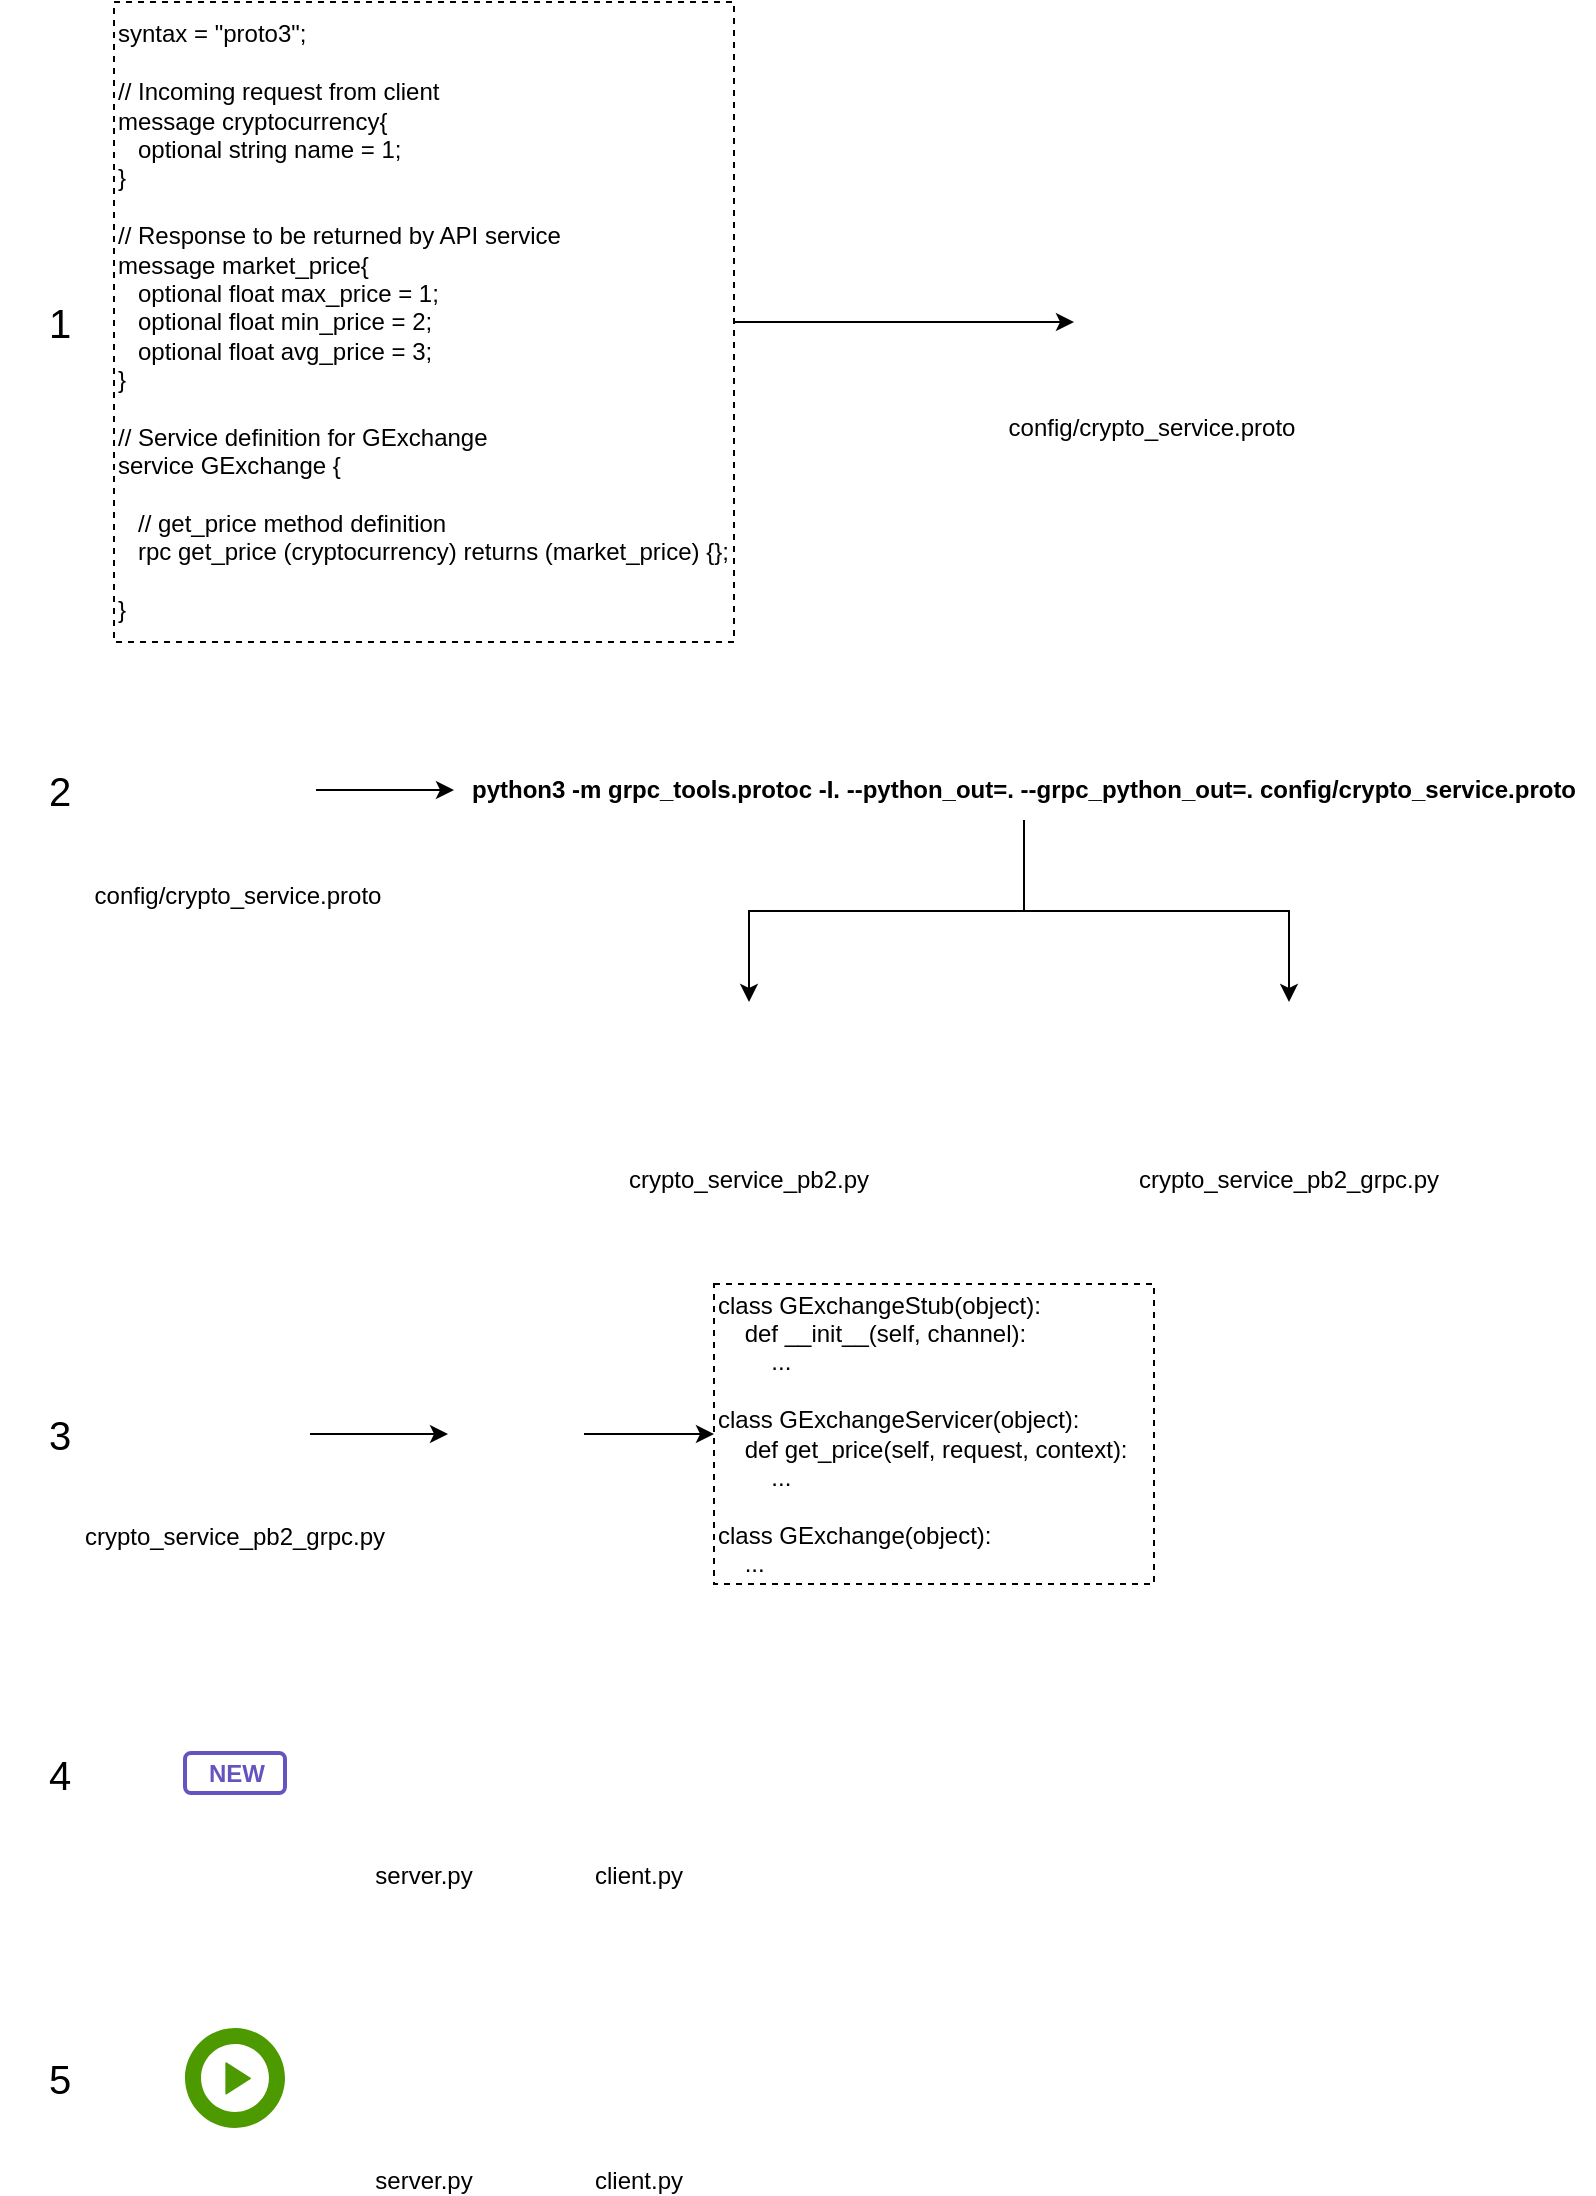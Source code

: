 <mxfile version="17.1.4" type="google"><diagram id="Us9XDWBfYB0ZOg9B9DAc" name="Page-1"><mxGraphModel grid="1" gridSize="10" guides="1" tooltips="1" connect="1" arrows="1" page="1" fold="1" pageScale="1" pageWidth="827" pageHeight="1169" math="0" shadow="0"><root><mxCell id="0"/><mxCell id="1" parent="0"/><mxCell id="mP17nWHULcDVBmDYFIAL-2" style="edgeStyle=orthogonalEdgeStyle;rounded=0;orthogonalLoop=1;jettySize=auto;html=1;exitX=1;exitY=0.5;exitDx=0;exitDy=0;entryX=0;entryY=0.5;entryDx=0;entryDy=0;" edge="1" parent="1" source="mP17nWHULcDVBmDYFIAL-1" target="mP17nWHULcDVBmDYFIAL-3"><mxGeometry relative="1" as="geometry"><mxPoint x="207" y="401" as="targetPoint"/></mxGeometry></mxCell><mxCell id="mP17nWHULcDVBmDYFIAL-1" value="config/crypto_service.proto" style="shape=image;verticalLabelPosition=bottom;labelBackgroundColor=default;verticalAlign=top;aspect=fixed;imageAspect=0;image=https://www.file-extension.info/images/resource/formats/proto.png;" vertex="1" parent="1"><mxGeometry x="80" y="362" width="78" height="78" as="geometry"/></mxCell><mxCell id="mP17nWHULcDVBmDYFIAL-4" style="edgeStyle=orthogonalEdgeStyle;rounded=0;orthogonalLoop=1;jettySize=auto;html=1;exitX=0.5;exitY=1;exitDx=0;exitDy=0;entryX=0.5;entryY=0;entryDx=0;entryDy=0;" edge="1" parent="1" source="mP17nWHULcDVBmDYFIAL-3" target="mP17nWHULcDVBmDYFIAL-5"><mxGeometry relative="1" as="geometry"><mxPoint x="512" y="487" as="targetPoint"/></mxGeometry></mxCell><mxCell id="mP17nWHULcDVBmDYFIAL-6" style="edgeStyle=orthogonalEdgeStyle;rounded=0;orthogonalLoop=1;jettySize=auto;html=1;exitX=0.5;exitY=1;exitDx=0;exitDy=0;entryX=0.5;entryY=0;entryDx=0;entryDy=0;" edge="1" parent="1" source="mP17nWHULcDVBmDYFIAL-3" target="mP17nWHULcDVBmDYFIAL-7"><mxGeometry relative="1" as="geometry"><mxPoint x="647" y="487" as="targetPoint"/></mxGeometry></mxCell><mxCell id="mP17nWHULcDVBmDYFIAL-3" value="python3 -m grpc_tools.protoc -I. --python_out=. --grpc_python_out=. config/crypto_service.proto" style="text;html=1;strokeColor=none;fillColor=none;align=center;verticalAlign=middle;whiteSpace=wrap;rounded=0;fontStyle=1" vertex="1" parent="1"><mxGeometry x="227" y="386" width="570" height="30" as="geometry"/></mxCell><mxCell id="mP17nWHULcDVBmDYFIAL-5" value="crypto_service_pb2.py" style="shape=image;verticalLabelPosition=bottom;labelBackgroundColor=default;verticalAlign=top;aspect=fixed;imageAspect=0;image=https://ficheiros.com.br/assets/img/icons/files/128/py-754.png;" vertex="1" parent="1"><mxGeometry x="337" y="507" width="75" height="75" as="geometry"/></mxCell><mxCell id="mP17nWHULcDVBmDYFIAL-7" value="crypto_service_pb2_grpc.py" style="shape=image;verticalLabelPosition=bottom;labelBackgroundColor=default;verticalAlign=top;aspect=fixed;imageAspect=0;image=https://ficheiros.com.br/assets/img/icons/files/128/py-754.png;" vertex="1" parent="1"><mxGeometry x="607" y="507" width="75" height="75" as="geometry"/></mxCell><mxCell id="mP17nWHULcDVBmDYFIAL-11" style="edgeStyle=orthogonalEdgeStyle;rounded=0;orthogonalLoop=1;jettySize=auto;html=1;exitX=1;exitY=0.5;exitDx=0;exitDy=0;" edge="1" parent="1" source="mP17nWHULcDVBmDYFIAL-9" target="mP17nWHULcDVBmDYFIAL-10"><mxGeometry relative="1" as="geometry"/></mxCell><mxCell id="mP17nWHULcDVBmDYFIAL-9" value="&lt;div&gt;syntax = &quot;proto3&quot;;&lt;/div&gt;&lt;div&gt;&lt;br&gt;&lt;/div&gt;&lt;div&gt;// Incoming request from client&lt;/div&gt;&lt;div&gt;message cryptocurrency{&lt;/div&gt;&lt;div&gt;&amp;nbsp; &amp;nbsp;optional string name = 1;&lt;/div&gt;&lt;div&gt;}&lt;/div&gt;&lt;div&gt;&lt;br&gt;&lt;/div&gt;&lt;div&gt;// Response to be returned by API service&lt;/div&gt;&lt;div&gt;message market_price{&lt;/div&gt;&lt;div&gt;&amp;nbsp; &amp;nbsp;optional float max_price = 1;&lt;/div&gt;&lt;div&gt;&amp;nbsp; &amp;nbsp;optional float min_price = 2;&lt;/div&gt;&lt;div&gt;&amp;nbsp; &amp;nbsp;optional float avg_price = 3;&lt;/div&gt;&lt;div&gt;}&lt;/div&gt;&lt;div&gt;&lt;br&gt;&lt;/div&gt;&lt;div&gt;// Service definition for GExchange&lt;/div&gt;&lt;div&gt;service GExchange {&lt;/div&gt;&lt;div&gt;&lt;br&gt;&lt;/div&gt;&lt;div&gt;&amp;nbsp; &amp;nbsp;// get_price method definition&lt;/div&gt;&lt;div&gt;&amp;nbsp; &amp;nbsp;rpc get_price (cryptocurrency) returns (market_price) {};&lt;/div&gt;&lt;div&gt;&lt;br&gt;&lt;/div&gt;&lt;div&gt;}&lt;/div&gt;" style="text;html=1;strokeColor=default;fillColor=none;align=left;verticalAlign=middle;whiteSpace=wrap;rounded=0;dashed=1;" vertex="1" parent="1"><mxGeometry x="57" y="7" width="310" height="320" as="geometry"/></mxCell><mxCell id="mP17nWHULcDVBmDYFIAL-10" value="config/crypto_service.proto" style="shape=image;verticalLabelPosition=bottom;labelBackgroundColor=default;verticalAlign=top;aspect=fixed;imageAspect=0;image=https://www.file-extension.info/images/resource/formats/proto.png;" vertex="1" parent="1"><mxGeometry x="537" y="128" width="78" height="78" as="geometry"/></mxCell><mxCell id="mP17nWHULcDVBmDYFIAL-14" style="edgeStyle=orthogonalEdgeStyle;rounded=0;orthogonalLoop=1;jettySize=auto;html=1;exitX=1;exitY=0.5;exitDx=0;exitDy=0;entryX=0;entryY=0.5;entryDx=0;entryDy=0;" edge="1" parent="1" source="mP17nWHULcDVBmDYFIAL-12" target="mP17nWHULcDVBmDYFIAL-15"><mxGeometry relative="1" as="geometry"><mxPoint x="207" y="725.5" as="targetPoint"/></mxGeometry></mxCell><mxCell id="mP17nWHULcDVBmDYFIAL-12" value="crypto_service_pb2_grpc.py" style="shape=image;verticalLabelPosition=bottom;labelBackgroundColor=default;verticalAlign=top;aspect=fixed;imageAspect=0;image=https://ficheiros.com.br/assets/img/icons/files/128/py-754.png;" vertex="1" parent="1"><mxGeometry x="80" y="685.5" width="75" height="75" as="geometry"/></mxCell><mxCell id="mP17nWHULcDVBmDYFIAL-17" style="edgeStyle=orthogonalEdgeStyle;rounded=0;orthogonalLoop=1;jettySize=auto;html=1;exitX=1;exitY=0.5;exitDx=0;exitDy=0;entryX=0;entryY=0.5;entryDx=0;entryDy=0;" edge="1" parent="1" source="mP17nWHULcDVBmDYFIAL-15" target="mP17nWHULcDVBmDYFIAL-16"><mxGeometry relative="1" as="geometry"/></mxCell><mxCell id="mP17nWHULcDVBmDYFIAL-15" value="" style="shape=image;html=1;verticalAlign=top;verticalLabelPosition=bottom;labelBackgroundColor=#ffffff;imageAspect=0;aspect=fixed;image=https://cdn2.iconfinder.com/data/icons/user-interface-169/32/search-128.png;dashed=1;strokeColor=default;" vertex="1" parent="1"><mxGeometry x="224" y="689" width="68" height="68" as="geometry"/></mxCell><mxCell id="mP17nWHULcDVBmDYFIAL-16" value="&lt;div&gt;&lt;div&gt;class GExchangeStub(object):&lt;/div&gt;&lt;div&gt;&amp;nbsp; &amp;nbsp; def __init__(self, channel):&lt;/div&gt;&lt;div&gt;&amp;nbsp; &amp;nbsp; &amp;nbsp; &amp;nbsp; ...&lt;/div&gt;&lt;br&gt;class GExchangeServicer(object):&lt;/div&gt;&lt;div&gt;&amp;nbsp; &amp;nbsp; def get_price(self, request, context):&lt;br&gt;&amp;nbsp; &amp;nbsp; &amp;nbsp; &amp;nbsp; ...&lt;/div&gt;&lt;br&gt;class GExchange(object):&lt;br&gt;&amp;nbsp; &amp;nbsp; ..." style="text;html=1;strokeColor=default;fillColor=none;align=left;verticalAlign=middle;whiteSpace=wrap;rounded=0;dashed=1;" vertex="1" parent="1"><mxGeometry x="357" y="648" width="220" height="150" as="geometry"/></mxCell><mxCell id="mP17nWHULcDVBmDYFIAL-20" value="NEW" style="dashed=0;html=1;rounded=1;strokeColor=#6554C0;fontSize=12;align=center;fontStyle=1;strokeWidth=2;fontColor=#6554C0" vertex="1" parent="1"><mxGeometry x="92.5" y="882.5" width="50" height="20" as="geometry"/></mxCell><mxCell id="mP17nWHULcDVBmDYFIAL-21" value="server.py" style="shape=image;verticalLabelPosition=bottom;labelBackgroundColor=default;verticalAlign=top;aspect=fixed;imageAspect=0;image=https://ficheiros.com.br/assets/img/icons/files/128/py-754.png;" vertex="1" parent="1"><mxGeometry x="174.5" y="855" width="75" height="75" as="geometry"/></mxCell><mxCell id="mP17nWHULcDVBmDYFIAL-24" value="client.py" style="shape=image;verticalLabelPosition=bottom;labelBackgroundColor=default;verticalAlign=top;aspect=fixed;imageAspect=0;image=https://ficheiros.com.br/assets/img/icons/files/128/py-754.png;" vertex="1" parent="1"><mxGeometry x="282" y="855" width="75" height="75" as="geometry"/></mxCell><mxCell id="mP17nWHULcDVBmDYFIAL-25" value="3" style="text;html=1;strokeColor=none;fillColor=none;align=center;verticalAlign=middle;whiteSpace=wrap;rounded=0;dashed=1;fontSize=20;" vertex="1" parent="1"><mxGeometry y="708" width="60" height="30" as="geometry"/></mxCell><mxCell id="mP17nWHULcDVBmDYFIAL-26" value="1" style="text;html=1;strokeColor=none;fillColor=none;align=center;verticalAlign=middle;whiteSpace=wrap;rounded=0;dashed=1;fontSize=20;" vertex="1" parent="1"><mxGeometry y="152" width="60" height="30" as="geometry"/></mxCell><mxCell id="mP17nWHULcDVBmDYFIAL-27" value="2" style="text;html=1;strokeColor=none;fillColor=none;align=center;verticalAlign=middle;whiteSpace=wrap;rounded=0;dashed=1;fontSize=20;" vertex="1" parent="1"><mxGeometry y="386" width="60" height="30" as="geometry"/></mxCell><mxCell id="mP17nWHULcDVBmDYFIAL-28" value="4" style="text;html=1;strokeColor=none;fillColor=none;align=center;verticalAlign=middle;whiteSpace=wrap;rounded=0;dashed=1;fontSize=20;" vertex="1" parent="1"><mxGeometry y="877.5" width="60" height="30" as="geometry"/></mxCell><mxCell id="mP17nWHULcDVBmDYFIAL-29" value="" style="sketch=0;html=1;aspect=fixed;strokeColor=none;shadow=0;align=center;verticalAlign=top;fillColor=#4D9900;shape=mxgraph.gcp2.play_start;dashed=1;fontSize=20;" vertex="1" parent="1"><mxGeometry x="92.5" y="1020" width="50" height="50" as="geometry"/></mxCell><mxCell id="mP17nWHULcDVBmDYFIAL-31" value="server.py" style="shape=image;verticalLabelPosition=bottom;labelBackgroundColor=default;verticalAlign=top;aspect=fixed;imageAspect=0;image=https://ficheiros.com.br/assets/img/icons/files/128/py-754.png;" vertex="1" parent="1"><mxGeometry x="174.5" y="1007.5" width="75" height="75" as="geometry"/></mxCell><mxCell id="mP17nWHULcDVBmDYFIAL-32" value="client.py" style="shape=image;verticalLabelPosition=bottom;labelBackgroundColor=default;verticalAlign=top;aspect=fixed;imageAspect=0;image=https://ficheiros.com.br/assets/img/icons/files/128/py-754.png;" vertex="1" parent="1"><mxGeometry x="282" y="1007.5" width="75" height="75" as="geometry"/></mxCell><mxCell id="mP17nWHULcDVBmDYFIAL-33" value="5" style="text;html=1;strokeColor=none;fillColor=none;align=center;verticalAlign=middle;whiteSpace=wrap;rounded=0;dashed=1;fontSize=20;" vertex="1" parent="1"><mxGeometry y="1030" width="60" height="30" as="geometry"/></mxCell></root></mxGraphModel></diagram></mxfile>